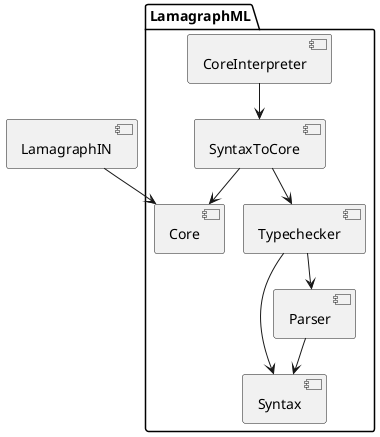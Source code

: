 @startuml components
!pragma layout smetana

top to bottom direction

package LamagraphML {
    component Syntax
    component Parser
    component Typechecker
    component Core
    component SyntaxToCore
    component CoreInterpreter
}

CoreInterpreter --> SyntaxToCore
SyntaxToCore --> Typechecker
SyntaxToCore --> Core
Typechecker --> Parser
Typechecker --> Syntax
Parser --> Syntax

component LamagraphIN

LamagraphIN --> Core

@enduml
